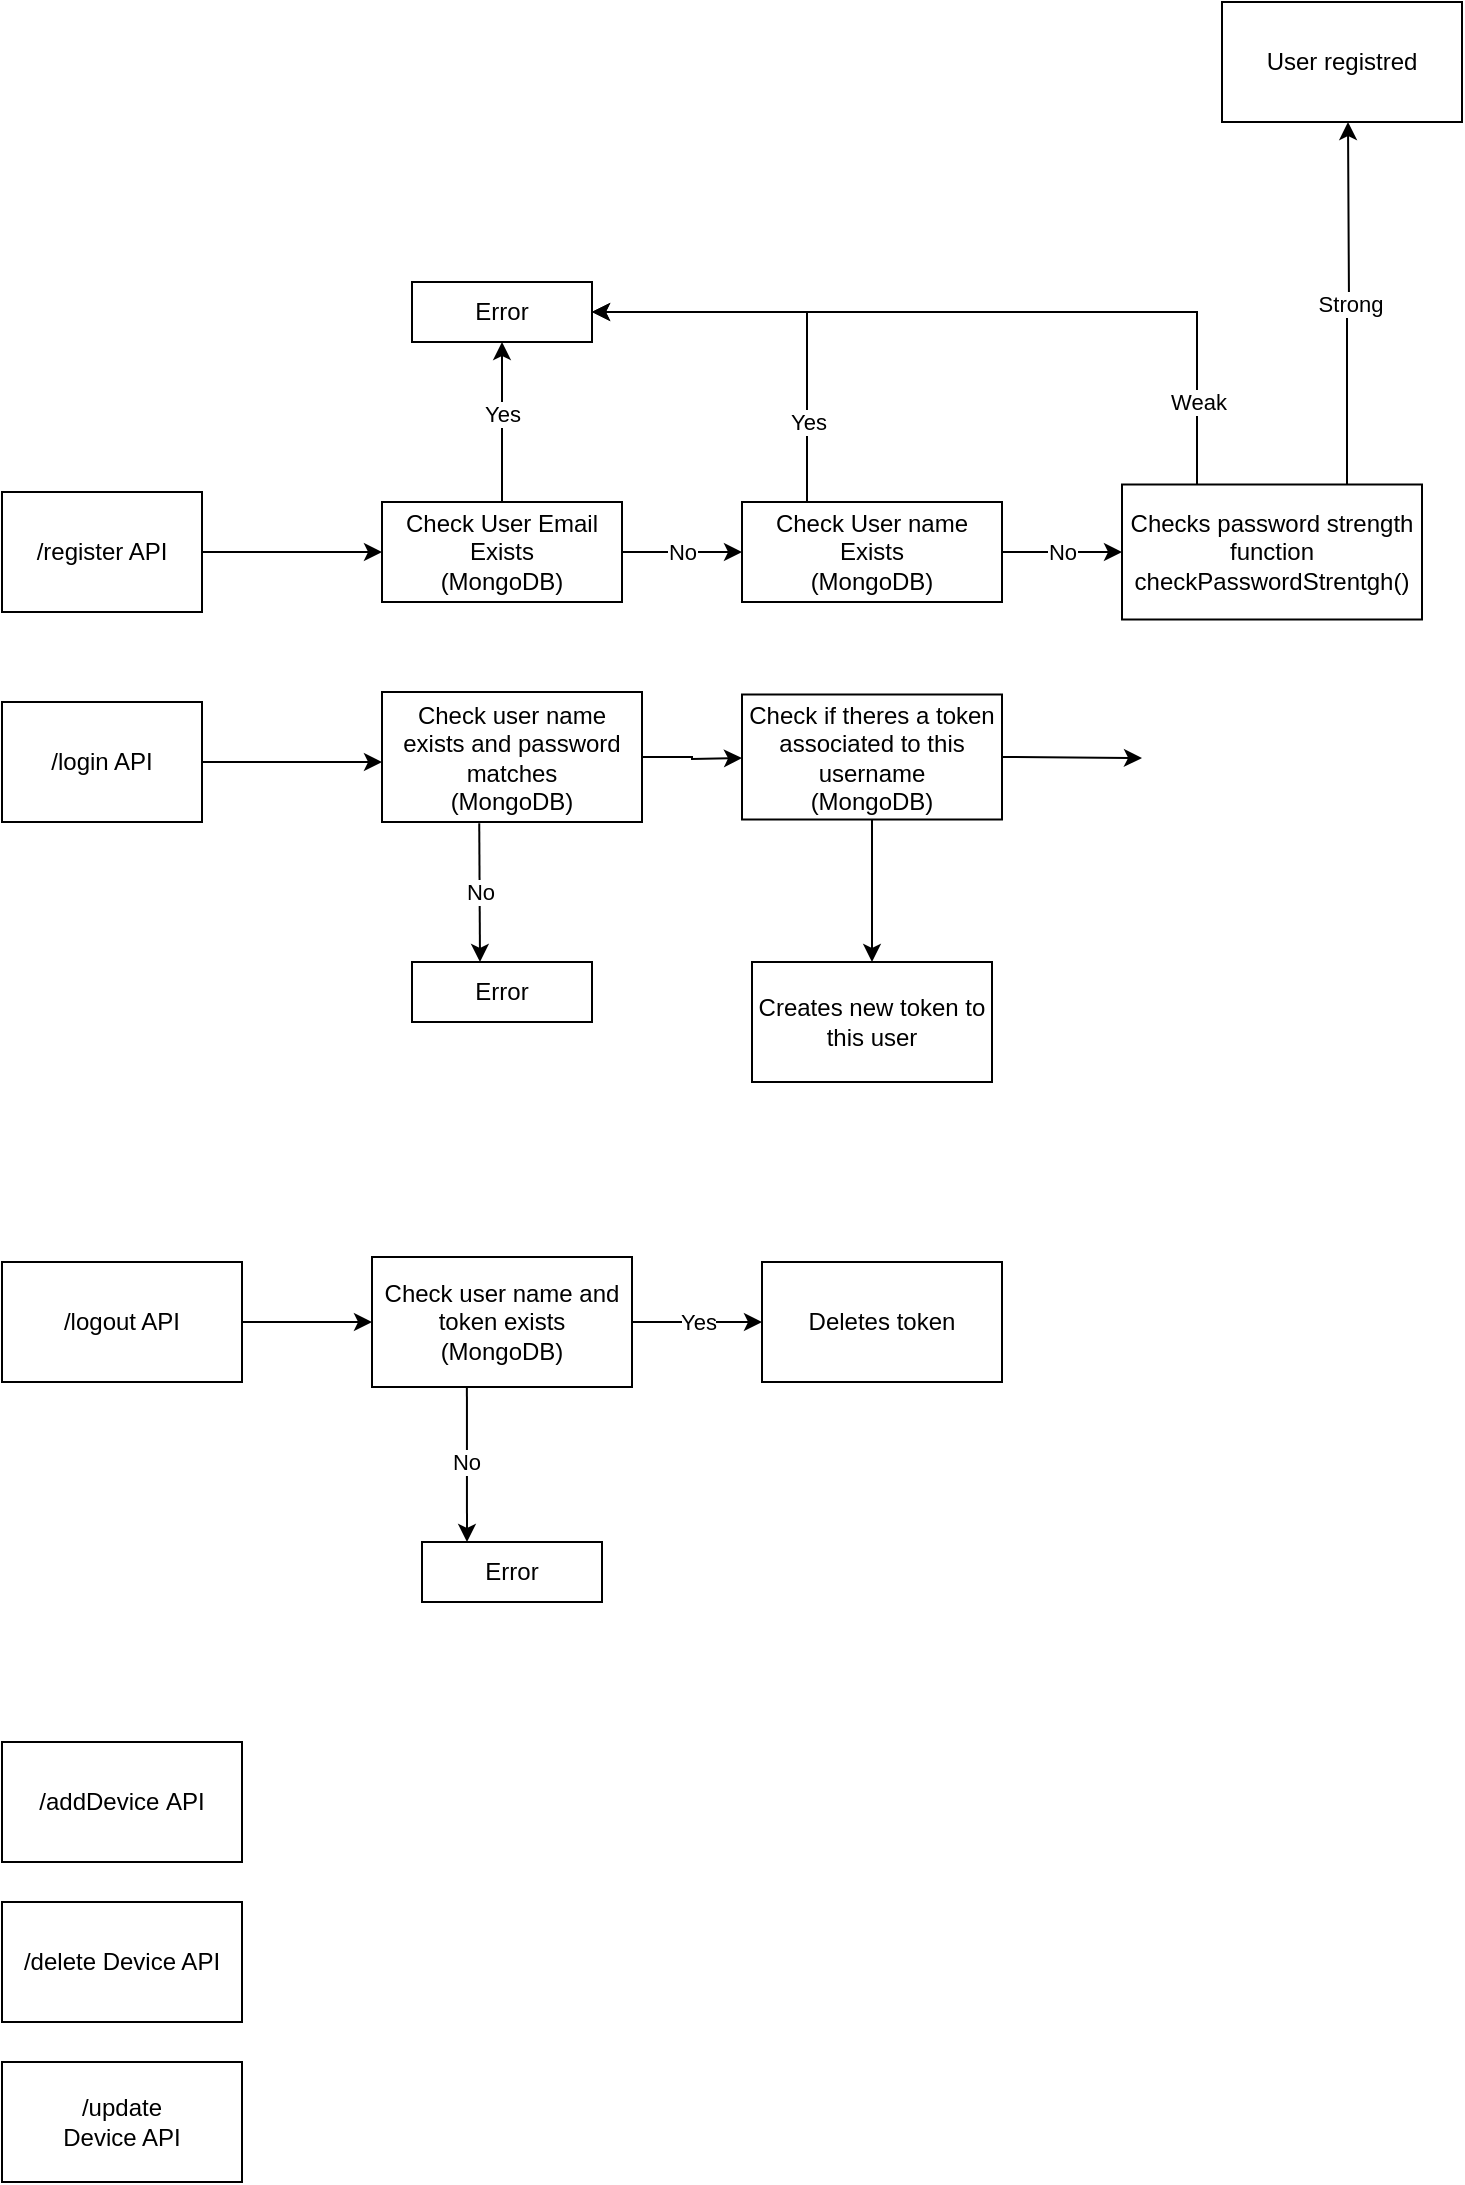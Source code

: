 <mxfile version="20.3.6" type="device"><diagram id="QBuHnRdzJv0NcxrqP867" name="Página-1"><mxGraphModel dx="1504" dy="644" grid="1" gridSize="10" guides="1" tooltips="1" connect="1" arrows="1" fold="1" page="1" pageScale="1" pageWidth="827" pageHeight="1169" math="0" shadow="0"><root><mxCell id="0"/><mxCell id="1" parent="0"/><mxCell id="etmv5Vpy7d7CjbknFRzc-24" style="edgeStyle=orthogonalEdgeStyle;rounded=0;orthogonalLoop=1;jettySize=auto;html=1;entryX=0;entryY=0.5;entryDx=0;entryDy=0;" parent="1" source="etmv5Vpy7d7CjbknFRzc-1" target="etmv5Vpy7d7CjbknFRzc-8" edge="1"><mxGeometry relative="1" as="geometry"/></mxCell><mxCell id="etmv5Vpy7d7CjbknFRzc-1" value="/register API" style="rounded=0;whiteSpace=wrap;html=1;" parent="1" vertex="1"><mxGeometry x="20" y="315" width="100" height="60" as="geometry"/></mxCell><mxCell id="etmv5Vpy7d7CjbknFRzc-10" value="Yes" style="edgeStyle=orthogonalEdgeStyle;rounded=0;orthogonalLoop=1;jettySize=auto;html=1;exitX=0.5;exitY=0;exitDx=0;exitDy=0;" parent="1" source="etmv5Vpy7d7CjbknFRzc-8" edge="1"><mxGeometry x="0.111" relative="1" as="geometry"><mxPoint x="270" y="240" as="targetPoint"/><Array as="points"><mxPoint x="270" y="270"/><mxPoint x="270" y="270"/></Array><mxPoint as="offset"/></mxGeometry></mxCell><mxCell id="etmv5Vpy7d7CjbknFRzc-14" value="No" style="edgeStyle=orthogonalEdgeStyle;rounded=0;orthogonalLoop=1;jettySize=auto;html=1;exitX=1;exitY=0.5;exitDx=0;exitDy=0;entryX=0;entryY=0.5;entryDx=0;entryDy=0;" parent="1" source="etmv5Vpy7d7CjbknFRzc-8" target="etmv5Vpy7d7CjbknFRzc-13" edge="1"><mxGeometry relative="1" as="geometry"/></mxCell><mxCell id="etmv5Vpy7d7CjbknFRzc-8" value="Check User Email Exists&lt;br&gt;(MongoDB)" style="rounded=0;whiteSpace=wrap;html=1;" parent="1" vertex="1"><mxGeometry x="210" y="320" width="120" height="50" as="geometry"/></mxCell><mxCell id="etmv5Vpy7d7CjbknFRzc-11" value="Error" style="rounded=0;whiteSpace=wrap;html=1;" parent="1" vertex="1"><mxGeometry x="225" y="210" width="90" height="30" as="geometry"/></mxCell><mxCell id="etmv5Vpy7d7CjbknFRzc-15" value="Yes" style="edgeStyle=orthogonalEdgeStyle;rounded=0;orthogonalLoop=1;jettySize=auto;html=1;exitX=0.25;exitY=0;exitDx=0;exitDy=0;entryX=1;entryY=0.5;entryDx=0;entryDy=0;" parent="1" source="etmv5Vpy7d7CjbknFRzc-13" target="etmv5Vpy7d7CjbknFRzc-11" edge="1"><mxGeometry x="-0.605" relative="1" as="geometry"><mxPoint as="offset"/></mxGeometry></mxCell><mxCell id="etmv5Vpy7d7CjbknFRzc-20" value="No" style="edgeStyle=orthogonalEdgeStyle;rounded=0;orthogonalLoop=1;jettySize=auto;html=1;exitX=1;exitY=0.5;exitDx=0;exitDy=0;entryX=0;entryY=0.5;entryDx=0;entryDy=0;" parent="1" source="etmv5Vpy7d7CjbknFRzc-13" target="etmv5Vpy7d7CjbknFRzc-16" edge="1"><mxGeometry relative="1" as="geometry"/></mxCell><mxCell id="etmv5Vpy7d7CjbknFRzc-13" value="Check User name Exists&lt;br&gt;(MongoDB)" style="rounded=0;whiteSpace=wrap;html=1;" parent="1" vertex="1"><mxGeometry x="390" y="320" width="130" height="50" as="geometry"/></mxCell><mxCell id="etmv5Vpy7d7CjbknFRzc-21" value="Weak" style="edgeStyle=orthogonalEdgeStyle;rounded=0;orthogonalLoop=1;jettySize=auto;html=1;exitX=0.25;exitY=0;exitDx=0;exitDy=0;entryX=1;entryY=0.5;entryDx=0;entryDy=0;" parent="1" source="etmv5Vpy7d7CjbknFRzc-16" target="etmv5Vpy7d7CjbknFRzc-11" edge="1"><mxGeometry x="-0.786" relative="1" as="geometry"><mxPoint as="offset"/></mxGeometry></mxCell><mxCell id="etmv5Vpy7d7CjbknFRzc-22" value="Strong" style="edgeStyle=orthogonalEdgeStyle;rounded=0;orthogonalLoop=1;jettySize=auto;html=1;exitX=0.75;exitY=0;exitDx=0;exitDy=0;" parent="1" source="etmv5Vpy7d7CjbknFRzc-16" edge="1"><mxGeometry relative="1" as="geometry"><mxPoint x="693" y="130" as="targetPoint"/></mxGeometry></mxCell><mxCell id="etmv5Vpy7d7CjbknFRzc-16" value="Checks password strength&lt;br&gt;function checkPasswordStrentgh()" style="rounded=0;whiteSpace=wrap;html=1;" parent="1" vertex="1"><mxGeometry x="580" y="311.25" width="150" height="67.5" as="geometry"/></mxCell><mxCell id="etmv5Vpy7d7CjbknFRzc-23" value="User registred" style="rounded=0;whiteSpace=wrap;html=1;" parent="1" vertex="1"><mxGeometry x="630" y="70" width="120" height="60" as="geometry"/></mxCell><mxCell id="etmv5Vpy7d7CjbknFRzc-26" style="edgeStyle=orthogonalEdgeStyle;rounded=0;orthogonalLoop=1;jettySize=auto;html=1;" parent="1" source="etmv5Vpy7d7CjbknFRzc-25" edge="1"><mxGeometry relative="1" as="geometry"><mxPoint x="210" y="450" as="targetPoint"/></mxGeometry></mxCell><mxCell id="etmv5Vpy7d7CjbknFRzc-25" value="/login API" style="rounded=0;whiteSpace=wrap;html=1;" parent="1" vertex="1"><mxGeometry x="20" y="420" width="100" height="60" as="geometry"/></mxCell><mxCell id="etmv5Vpy7d7CjbknFRzc-33" style="edgeStyle=orthogonalEdgeStyle;rounded=0;orthogonalLoop=1;jettySize=auto;html=1;exitX=1;exitY=0.5;exitDx=0;exitDy=0;" parent="1" source="etmv5Vpy7d7CjbknFRzc-27" edge="1"><mxGeometry relative="1" as="geometry"><mxPoint x="390" y="448" as="targetPoint"/></mxGeometry></mxCell><mxCell id="etmv5Vpy7d7CjbknFRzc-27" value="Check user name exists and password matches&lt;br&gt;(MongoDB)" style="rounded=0;whiteSpace=wrap;html=1;" parent="1" vertex="1"><mxGeometry x="210" y="415" width="130" height="65" as="geometry"/></mxCell><mxCell id="etmv5Vpy7d7CjbknFRzc-28" value="Error" style="rounded=0;whiteSpace=wrap;html=1;" parent="1" vertex="1"><mxGeometry x="225" y="550" width="90" height="30" as="geometry"/></mxCell><mxCell id="etmv5Vpy7d7CjbknFRzc-34" value="Check if theres a token associated to this username&lt;br&gt;(MongoDB)" style="rounded=0;whiteSpace=wrap;html=1;" parent="1" vertex="1"><mxGeometry x="390" y="416.25" width="130" height="62.5" as="geometry"/></mxCell><mxCell id="etmv5Vpy7d7CjbknFRzc-35" value="No" style="endArrow=classic;html=1;rounded=0;exitX=0.374;exitY=1.01;exitDx=0;exitDy=0;exitPerimeter=0;" parent="1" source="etmv5Vpy7d7CjbknFRzc-27" edge="1"><mxGeometry width="50" height="50" relative="1" as="geometry"><mxPoint x="500" y="410" as="sourcePoint"/><mxPoint x="259" y="550" as="targetPoint"/></mxGeometry></mxCell><mxCell id="etmv5Vpy7d7CjbknFRzc-36" value="" style="endArrow=classic;html=1;rounded=0;exitX=0.5;exitY=1;exitDx=0;exitDy=0;" parent="1" source="etmv5Vpy7d7CjbknFRzc-34" edge="1"><mxGeometry width="50" height="50" relative="1" as="geometry"><mxPoint x="500" y="410" as="sourcePoint"/><mxPoint x="455" y="550" as="targetPoint"/></mxGeometry></mxCell><mxCell id="etmv5Vpy7d7CjbknFRzc-37" value="Creates new token to this user" style="rounded=0;whiteSpace=wrap;html=1;" parent="1" vertex="1"><mxGeometry x="395" y="550" width="120" height="60" as="geometry"/></mxCell><mxCell id="etmv5Vpy7d7CjbknFRzc-38" value="" style="endArrow=classic;html=1;rounded=0;exitX=1;exitY=0.5;exitDx=0;exitDy=0;" parent="1" source="etmv5Vpy7d7CjbknFRzc-34" edge="1"><mxGeometry width="50" height="50" relative="1" as="geometry"><mxPoint x="500" y="400" as="sourcePoint"/><mxPoint x="590" y="448" as="targetPoint"/></mxGeometry></mxCell><mxCell id="etmv5Vpy7d7CjbknFRzc-41" style="edgeStyle=orthogonalEdgeStyle;rounded=0;orthogonalLoop=1;jettySize=auto;html=1;" parent="1" source="etmv5Vpy7d7CjbknFRzc-39" target="etmv5Vpy7d7CjbknFRzc-40" edge="1"><mxGeometry relative="1" as="geometry"/></mxCell><mxCell id="etmv5Vpy7d7CjbknFRzc-39" value="/logout API" style="rounded=0;whiteSpace=wrap;html=1;" parent="1" vertex="1"><mxGeometry x="20" y="700" width="120" height="60" as="geometry"/></mxCell><mxCell id="etmv5Vpy7d7CjbknFRzc-43" value="Yes" style="edgeStyle=orthogonalEdgeStyle;rounded=0;orthogonalLoop=1;jettySize=auto;html=1;" parent="1" source="etmv5Vpy7d7CjbknFRzc-40" target="etmv5Vpy7d7CjbknFRzc-42" edge="1"><mxGeometry relative="1" as="geometry"/></mxCell><mxCell id="etmv5Vpy7d7CjbknFRzc-45" value="No" style="edgeStyle=orthogonalEdgeStyle;rounded=0;orthogonalLoop=1;jettySize=auto;html=1;entryX=0.25;entryY=0;entryDx=0;entryDy=0;exitX=0.365;exitY=0.962;exitDx=0;exitDy=0;exitPerimeter=0;" parent="1" source="etmv5Vpy7d7CjbknFRzc-40" target="etmv5Vpy7d7CjbknFRzc-44" edge="1"><mxGeometry relative="1" as="geometry"><mxPoint x="270" y="830" as="targetPoint"/></mxGeometry></mxCell><mxCell id="etmv5Vpy7d7CjbknFRzc-40" value="Check user name and token exists&lt;br&gt;(MongoDB)" style="rounded=0;whiteSpace=wrap;html=1;" parent="1" vertex="1"><mxGeometry x="205" y="697.5" width="130" height="65" as="geometry"/></mxCell><mxCell id="etmv5Vpy7d7CjbknFRzc-42" value="Deletes token" style="rounded=0;whiteSpace=wrap;html=1;" parent="1" vertex="1"><mxGeometry x="400" y="700" width="120" height="60" as="geometry"/></mxCell><mxCell id="etmv5Vpy7d7CjbknFRzc-44" value="Error" style="rounded=0;whiteSpace=wrap;html=1;" parent="1" vertex="1"><mxGeometry x="230" y="840" width="90" height="30" as="geometry"/></mxCell><mxCell id="0dPq1-TqIBbxMXApaxhA-2" value="/addDevice&amp;nbsp;API" style="rounded=0;whiteSpace=wrap;html=1;" vertex="1" parent="1"><mxGeometry x="20" y="940" width="120" height="60" as="geometry"/></mxCell><mxCell id="0dPq1-TqIBbxMXApaxhA-3" value="/delete Device API" style="rounded=0;whiteSpace=wrap;html=1;" vertex="1" parent="1"><mxGeometry x="20" y="1020" width="120" height="60" as="geometry"/></mxCell><mxCell id="0dPq1-TqIBbxMXApaxhA-4" value="/update &lt;br&gt;Device API" style="rounded=0;whiteSpace=wrap;html=1;" vertex="1" parent="1"><mxGeometry x="20" y="1100" width="120" height="60" as="geometry"/></mxCell></root></mxGraphModel></diagram></mxfile>